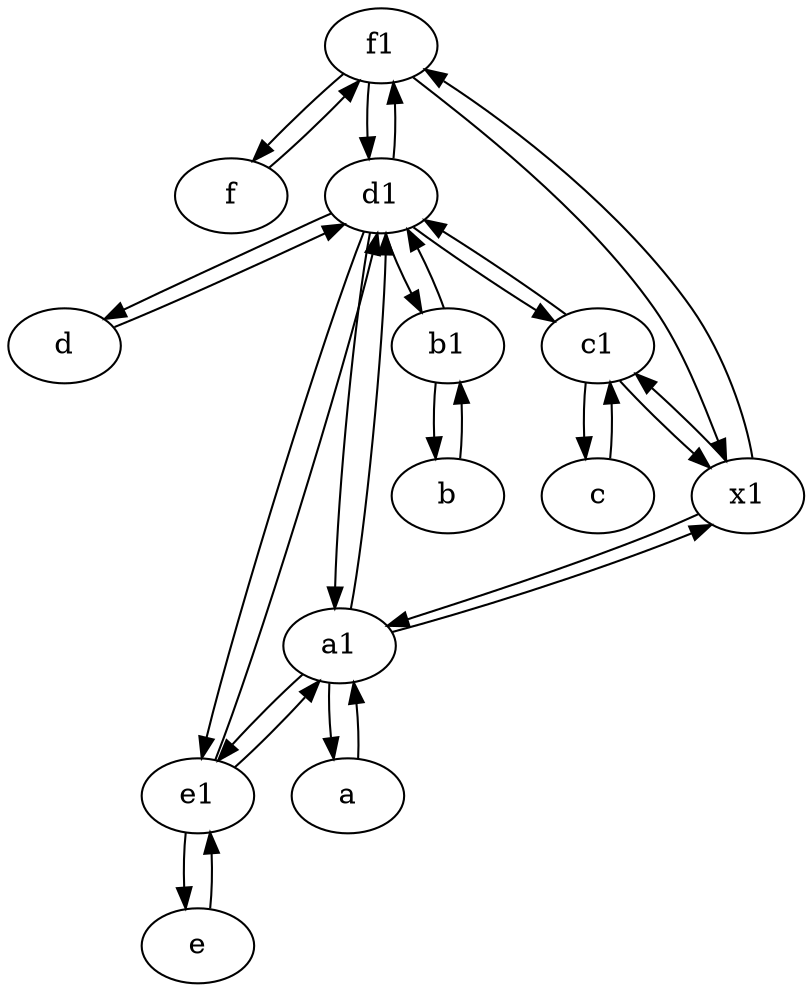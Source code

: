 digraph  {
	f1;
	b [pos="50,20!"];
	c1 [pos="30,15!"];
	d [pos="20,30!"];
	e [pos="30,50!"];
	f [pos="15,45!"];
	a [pos="40,10!"];
	e1 [pos="25,45!"];
	a1 [pos="40,15!"];
	d1 [pos="25,30!"];
	c [pos="20,10!"];
	x1;
	b1 [pos="45,20!"];
	x1 -> c1;
	b1 -> b;
	e1 -> d1;
	d1 -> f1;
	a1 -> d1;
	d1 -> a1;
	c1 -> x1;
	c1 -> c;
	f1 -> x1;
	a1 -> e1;
	e -> e1;
	b -> b1;
	f -> f1;
	d1 -> e1;
	b1 -> d1;
	d1 -> d;
	x1 -> f1;
	a1 -> a;
	e1 -> e;
	d -> d1;
	f1 -> f;
	a1 -> x1;
	e1 -> a1;
	d1 -> c1;
	a -> a1;
	c1 -> d1;
	f1 -> d1;
	x1 -> a1;
	c -> c1;
	d1 -> b1;

	}